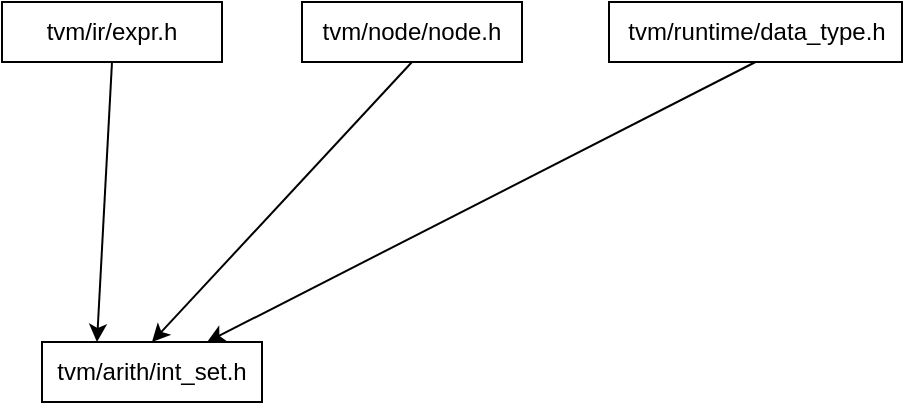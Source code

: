 <mxfile version="22.1.5" type="github">
  <diagram name="第 1 页" id="maejJ_b-6Zf3EWzX6h6z">
    <mxGraphModel dx="1242" dy="662" grid="1" gridSize="10" guides="1" tooltips="1" connect="1" arrows="1" fold="1" page="1" pageScale="1" pageWidth="827" pageHeight="1169" math="0" shadow="0">
      <root>
        <mxCell id="0" />
        <mxCell id="1" parent="0" />
        <mxCell id="uL5-CA-Uh6-ilEQNMqS--1" value="tvm/ir/expr.h" style="html=1;whiteSpace=wrap;" vertex="1" parent="1">
          <mxGeometry x="50" y="110" width="110" height="30" as="geometry" />
        </mxCell>
        <mxCell id="uL5-CA-Uh6-ilEQNMqS--2" value="tvm/node/node.h" style="html=1;whiteSpace=wrap;" vertex="1" parent="1">
          <mxGeometry x="200" y="110" width="110" height="30" as="geometry" />
        </mxCell>
        <mxCell id="uL5-CA-Uh6-ilEQNMqS--3" value="tvm/runtime/data_type.h" style="html=1;whiteSpace=wrap;" vertex="1" parent="1">
          <mxGeometry x="353.5" y="110" width="146.5" height="30" as="geometry" />
        </mxCell>
        <mxCell id="uL5-CA-Uh6-ilEQNMqS--4" value="tvm/arith/int_set.h" style="html=1;whiteSpace=wrap;" vertex="1" parent="1">
          <mxGeometry x="70" y="280" width="110" height="30" as="geometry" />
        </mxCell>
        <mxCell id="uL5-CA-Uh6-ilEQNMqS--8" value="" style="endArrow=classic;html=1;rounded=0;exitX=0.5;exitY=1;exitDx=0;exitDy=0;entryX=0.25;entryY=0;entryDx=0;entryDy=0;" edge="1" parent="1" source="uL5-CA-Uh6-ilEQNMqS--1" target="uL5-CA-Uh6-ilEQNMqS--4">
          <mxGeometry width="50" height="50" relative="1" as="geometry">
            <mxPoint x="150" y="290" as="sourcePoint" />
            <mxPoint x="200" y="240" as="targetPoint" />
          </mxGeometry>
        </mxCell>
        <mxCell id="uL5-CA-Uh6-ilEQNMqS--9" value="" style="endArrow=classic;html=1;rounded=0;exitX=0.5;exitY=1;exitDx=0;exitDy=0;entryX=0.5;entryY=0;entryDx=0;entryDy=0;" edge="1" parent="1" source="uL5-CA-Uh6-ilEQNMqS--2" target="uL5-CA-Uh6-ilEQNMqS--4">
          <mxGeometry width="50" height="50" relative="1" as="geometry">
            <mxPoint x="240" y="160" as="sourcePoint" />
            <mxPoint x="343" y="300" as="targetPoint" />
          </mxGeometry>
        </mxCell>
        <mxCell id="uL5-CA-Uh6-ilEQNMqS--10" value="" style="endArrow=classic;html=1;rounded=0;exitX=0.5;exitY=1;exitDx=0;exitDy=0;entryX=0.75;entryY=0;entryDx=0;entryDy=0;" edge="1" parent="1" source="uL5-CA-Uh6-ilEQNMqS--3" target="uL5-CA-Uh6-ilEQNMqS--4">
          <mxGeometry width="50" height="50" relative="1" as="geometry">
            <mxPoint x="265" y="150" as="sourcePoint" />
            <mxPoint x="245" y="290" as="targetPoint" />
          </mxGeometry>
        </mxCell>
      </root>
    </mxGraphModel>
  </diagram>
</mxfile>
